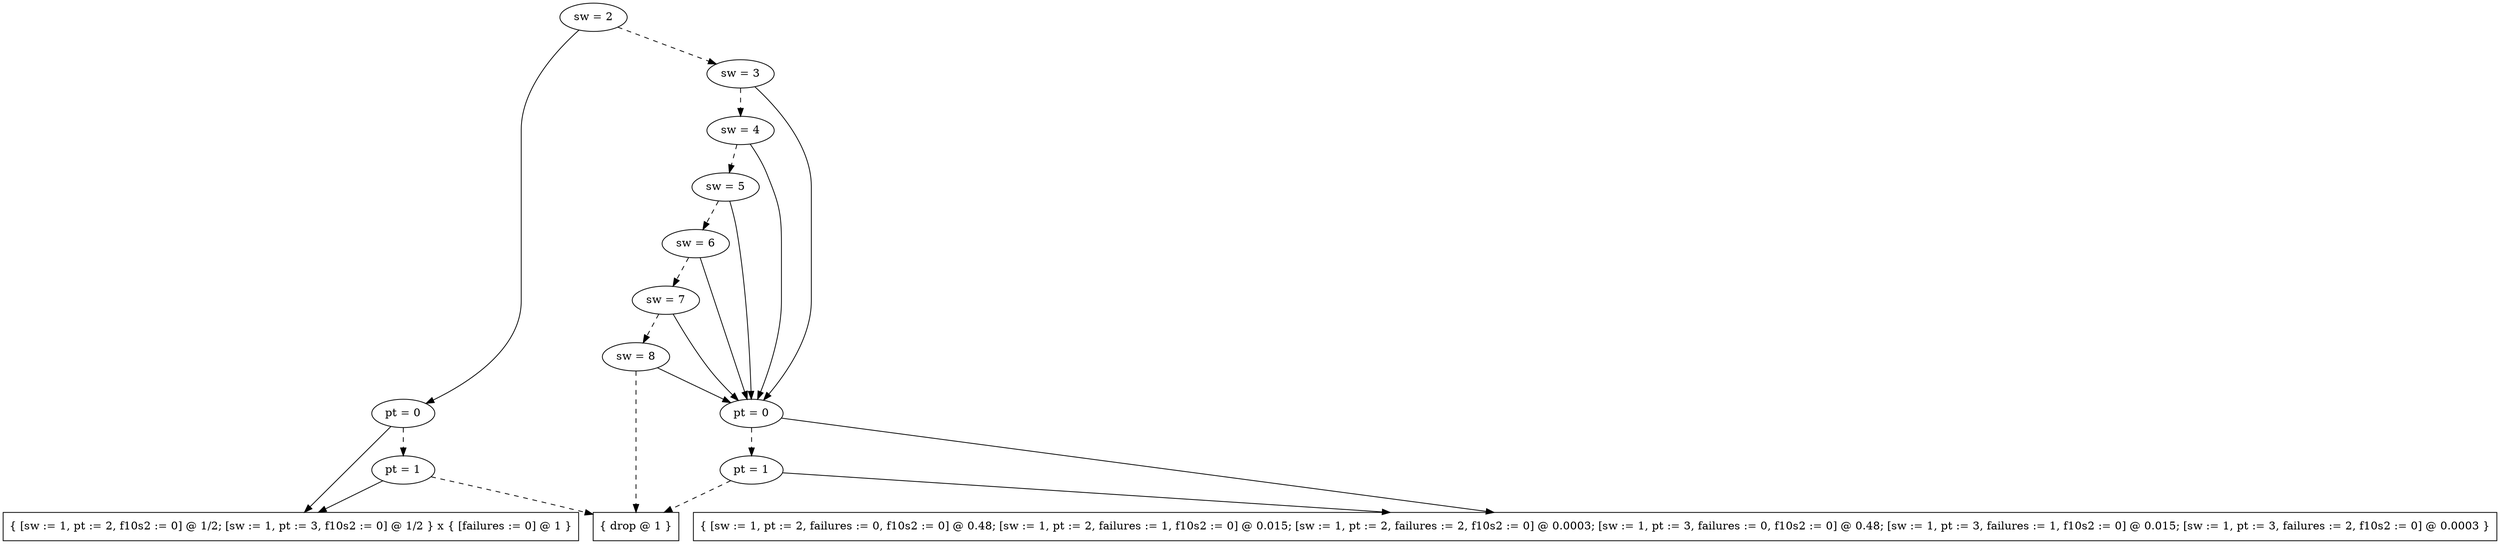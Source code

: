 digraph tdk {
4345 [label="sw = 2"];
4345 -> 4330;
4345 -> 4343 [style="dashed"];
4330 [label="pt = 0"];
4330 -> 4246;
4330 -> 4275 [style="dashed"];
4246 [shape=box label="{ [sw := 1, pt := 2, f10s2 := 0] @ 1/2; [sw := 1, pt := 3, f10s2 := 0] @ 1/2 } x { [failures := 0] @ 1 }"];
4275 [label="pt = 1"];
4275 -> 4246;
4275 -> 0 [style="dashed"];
0 [shape=box label="{ drop @ 1 }"];
4343 [label="sw = 3"];
4343 -> 4323;
4343 -> 4341 [style="dashed"];
4323 [label="pt = 0"];
4323 -> 4188;
4323 -> 4268 [style="dashed"];
4188 [shape=box label="{ [sw := 1, pt := 2, failures := 0, f10s2 := 0] @ 0.48; [sw := 1, pt := 2, failures := 1, f10s2 := 0] @ 0.015; [sw := 1, pt := 2, failures := 2, f10s2 := 0] @ 0.0003; [sw := 1, pt := 3, failures := 0, f10s2 := 0] @ 0.48; [sw := 1, pt := 3, failures := 1, f10s2 := 0] @ 0.015; [sw := 1, pt := 3, failures := 2, f10s2 := 0] @ 0.0003 }"];
4268 [label="pt = 1"];
4268 -> 4188;
4268 -> 0 [style="dashed"];
4341 [label="sw = 4"];
4341 -> 4323;
4341 -> 4339 [style="dashed"];
4339 [label="sw = 5"];
4339 -> 4323;
4339 -> 4337 [style="dashed"];
4337 [label="sw = 6"];
4337 -> 4323;
4337 -> 4335 [style="dashed"];
4335 [label="sw = 7"];
4335 -> 4323;
4335 -> 4333 [style="dashed"];
4333 [label="sw = 8"];
4333 -> 4323;
4333 -> 0 [style="dashed"];
{rank=same; 4341 ;}
{rank=same; 4268 4275 ;}
{rank=same; 4339 ;}
{rank=same; 4343 ;}
{rank=same; 4345 ;}
{rank=same; 4335 ;}
{rank=same; 4333 ;}
{rank=same; 4337 ;}
{rank=same; 4330 4323 ;}
}
